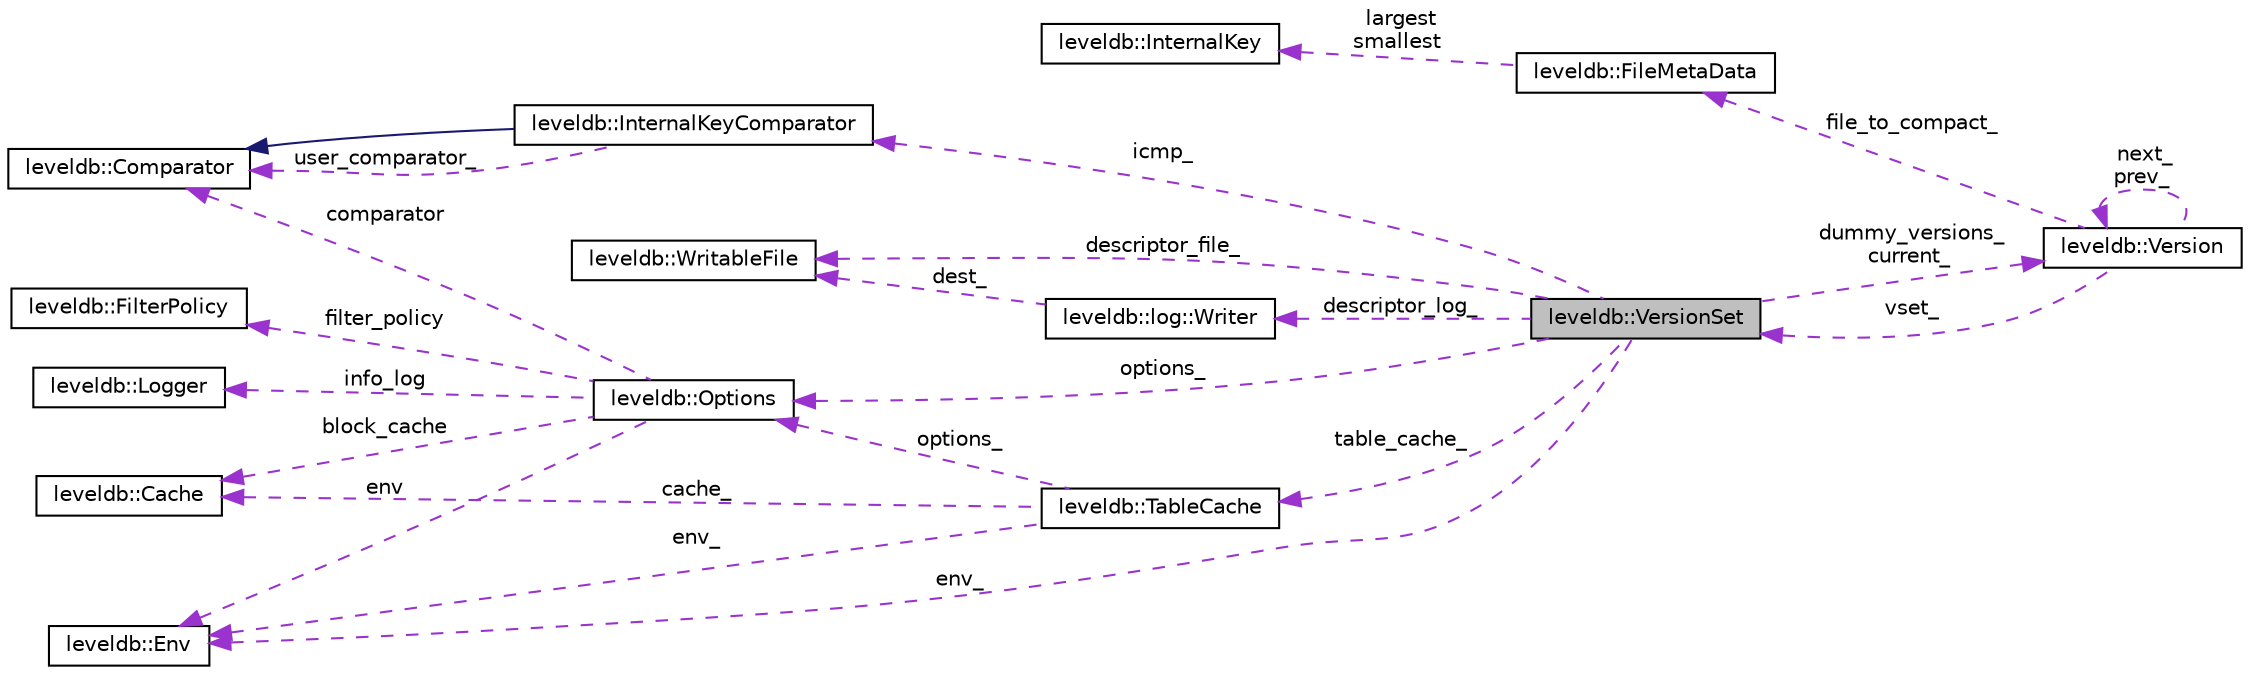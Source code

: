 digraph "leveldb::VersionSet"
{
  edge [fontname="Helvetica",fontsize="10",labelfontname="Helvetica",labelfontsize="10"];
  node [fontname="Helvetica",fontsize="10",shape=record];
  rankdir="LR";
  Node1 [label="leveldb::VersionSet",height=0.2,width=0.4,color="black", fillcolor="grey75", style="filled" fontcolor="black"];
  Node2 -> Node1 [dir="back",color="darkorchid3",fontsize="10",style="dashed",label=" descriptor_file_" ];
  Node2 [label="leveldb::WritableFile",height=0.2,width=0.4,color="black", fillcolor="white", style="filled",URL="$classleveldb_1_1_writable_file.html"];
  Node3 -> Node1 [dir="back",color="darkorchid3",fontsize="10",style="dashed",label=" descriptor_log_" ];
  Node3 [label="leveldb::log::Writer",height=0.2,width=0.4,color="black", fillcolor="white", style="filled",URL="$classleveldb_1_1log_1_1_writer.html"];
  Node2 -> Node3 [dir="back",color="darkorchid3",fontsize="10",style="dashed",label=" dest_" ];
  Node4 -> Node1 [dir="back",color="darkorchid3",fontsize="10",style="dashed",label=" options_" ];
  Node4 [label="leveldb::Options",height=0.2,width=0.4,color="black", fillcolor="white", style="filled",URL="$structleveldb_1_1_options.html"];
  Node5 -> Node4 [dir="back",color="darkorchid3",fontsize="10",style="dashed",label=" filter_policy" ];
  Node5 [label="leveldb::FilterPolicy",height=0.2,width=0.4,color="black", fillcolor="white", style="filled",URL="$classleveldb_1_1_filter_policy.html"];
  Node6 -> Node4 [dir="back",color="darkorchid3",fontsize="10",style="dashed",label=" info_log" ];
  Node6 [label="leveldb::Logger",height=0.2,width=0.4,color="black", fillcolor="white", style="filled",URL="$classleveldb_1_1_logger.html"];
  Node7 -> Node4 [dir="back",color="darkorchid3",fontsize="10",style="dashed",label=" env" ];
  Node7 [label="leveldb::Env",height=0.2,width=0.4,color="black", fillcolor="white", style="filled",URL="$classleveldb_1_1_env.html"];
  Node8 -> Node4 [dir="back",color="darkorchid3",fontsize="10",style="dashed",label=" comparator" ];
  Node8 [label="leveldb::Comparator",height=0.2,width=0.4,color="black", fillcolor="white", style="filled",URL="$structleveldb_1_1_comparator.html"];
  Node9 -> Node4 [dir="back",color="darkorchid3",fontsize="10",style="dashed",label=" block_cache" ];
  Node9 [label="leveldb::Cache",height=0.2,width=0.4,color="black", fillcolor="white", style="filled",URL="$classleveldb_1_1_cache.html"];
  Node10 -> Node1 [dir="back",color="darkorchid3",fontsize="10",style="dashed",label=" icmp_" ];
  Node10 [label="leveldb::InternalKeyComparator",height=0.2,width=0.4,color="black", fillcolor="white", style="filled",URL="$classleveldb_1_1_internal_key_comparator.html"];
  Node8 -> Node10 [dir="back",color="midnightblue",fontsize="10",style="solid"];
  Node8 -> Node10 [dir="back",color="darkorchid3",fontsize="10",style="dashed",label=" user_comparator_" ];
  Node7 -> Node1 [dir="back",color="darkorchid3",fontsize="10",style="dashed",label=" env_" ];
  Node11 -> Node1 [dir="back",color="darkorchid3",fontsize="10",style="dashed",label=" table_cache_" ];
  Node11 [label="leveldb::TableCache",height=0.2,width=0.4,color="black", fillcolor="white", style="filled",URL="$classleveldb_1_1_table_cache.html"];
  Node4 -> Node11 [dir="back",color="darkorchid3",fontsize="10",style="dashed",label=" options_" ];
  Node7 -> Node11 [dir="back",color="darkorchid3",fontsize="10",style="dashed",label=" env_" ];
  Node9 -> Node11 [dir="back",color="darkorchid3",fontsize="10",style="dashed",label=" cache_" ];
  Node12 -> Node1 [dir="back",color="darkorchid3",fontsize="10",style="dashed",label=" dummy_versions_\ncurrent_" ];
  Node12 [label="leveldb::Version",height=0.2,width=0.4,color="black", fillcolor="white", style="filled",URL="$classleveldb_1_1_version.html"];
  Node1 -> Node12 [dir="back",color="darkorchid3",fontsize="10",style="dashed",label=" vset_" ];
  Node13 -> Node12 [dir="back",color="darkorchid3",fontsize="10",style="dashed",label=" file_to_compact_" ];
  Node13 [label="leveldb::FileMetaData",height=0.2,width=0.4,color="black", fillcolor="white", style="filled",URL="$structleveldb_1_1_file_meta_data.html"];
  Node14 -> Node13 [dir="back",color="darkorchid3",fontsize="10",style="dashed",label=" largest\nsmallest" ];
  Node14 [label="leveldb::InternalKey",height=0.2,width=0.4,color="black", fillcolor="white", style="filled",URL="$classleveldb_1_1_internal_key.html"];
  Node12 -> Node12 [dir="back",color="darkorchid3",fontsize="10",style="dashed",label=" next_\nprev_" ];
}
